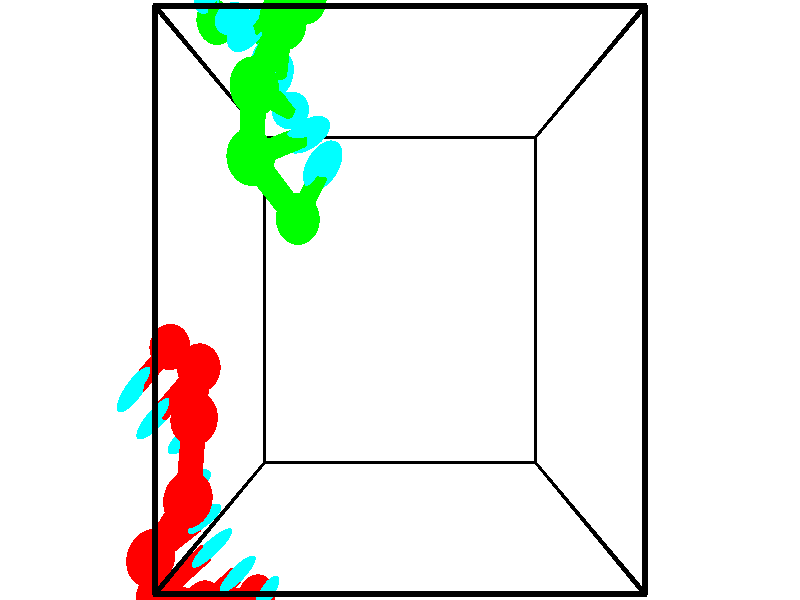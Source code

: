 // switches for output
#declare DRAW_BASES = 1; // possible values are 0, 1; only relevant for DNA ribbons
#declare DRAW_BASES_TYPE = 3; // possible values are 1, 2, 3; only relevant for DNA ribbons
#declare DRAW_FOG = 0; // set to 1 to enable fog

#include "colors.inc"

#include "transforms.inc"
background { rgb <1, 1, 1>}

#default {
   normal{
       ripples 0.25
       frequency 0.20
       turbulence 0.2
       lambda 5
   }
	finish {
		phong 0.1
		phong_size 40.
	}
}

// original window dimensions: 1024x640


// camera settings

camera {
	sky <-0, 1, 0>
	up <-0, 1, 0>
	right 1.6 * <1, 0, 0>
	location <2.5, 2.5, 11.1562>
	look_at <2.5, 2.5, 2.5>
	direction <0, 0, -8.6562>
	angle 67.0682
}


# declare cpy_camera_pos = <2.5, 2.5, 11.1562>;
# if (DRAW_FOG = 1)
fog {
	fog_type 2
	up vnormalize(cpy_camera_pos)
	color rgbt<1,1,1,0.3>
	distance 1e-5
	fog_alt 3e-3
	fog_offset 4
}
# end


// LIGHTS

# declare lum = 6;
global_settings {
	ambient_light rgb lum * <0.05, 0.05, 0.05>
	max_trace_level 15
}# declare cpy_direct_light_amount = 0.25;
light_source
{	1000 * <-1, -1, 1>,
	rgb lum * cpy_direct_light_amount
	parallel
}

light_source
{	1000 * <1, 1, -1>,
	rgb lum * cpy_direct_light_amount
	parallel
}

// strand 0

// nucleotide -1

// particle -1
sphere {
	<-0.500444, 1.988867, 3.275691> 0.250000
	pigment { color rgbt <1,0,0,0> }
	no_shadow
}
cylinder {
	<-0.632078, 1.764416, 3.579491>,  <-0.711058, 1.629745, 3.761770>, 0.100000
	pigment { color rgbt <1,0,0,0> }
	no_shadow
}
cylinder {
	<-0.632078, 1.764416, 3.579491>,  <-0.500444, 1.988867, 3.275691>, 0.100000
	pigment { color rgbt <1,0,0,0> }
	no_shadow
}

// particle -1
sphere {
	<-0.632078, 1.764416, 3.579491> 0.100000
	pigment { color rgbt <1,0,0,0> }
	no_shadow
}
sphere {
	0, 1
	scale<0.080000,0.200000,0.300000>
	matrix <0.860607, -0.509258, -0.003353,
		0.388662, 0.652527, 0.650500,
		-0.329085, -0.561128, 0.759499,
		-0.730803, 1.596077, 3.807340>
	pigment { color rgbt <0,1,1,0> }
	no_shadow
}
cylinder {
	<0.056932, 1.809690, 3.815429>,  <-0.500444, 1.988867, 3.275691>, 0.130000
	pigment { color rgbt <1,0,0,0> }
	no_shadow
}

// nucleotide -1

// particle -1
sphere {
	<0.056932, 1.809690, 3.815429> 0.250000
	pigment { color rgbt <1,0,0,0> }
	no_shadow
}
cylinder {
	<-0.226553, 1.528717, 3.841705>,  <-0.396644, 1.360133, 3.857471>, 0.100000
	pigment { color rgbt <1,0,0,0> }
	no_shadow
}
cylinder {
	<-0.226553, 1.528717, 3.841705>,  <0.056932, 1.809690, 3.815429>, 0.100000
	pigment { color rgbt <1,0,0,0> }
	no_shadow
}

// particle -1
sphere {
	<-0.226553, 1.528717, 3.841705> 0.100000
	pigment { color rgbt <1,0,0,0> }
	no_shadow
}
sphere {
	0, 1
	scale<0.080000,0.200000,0.300000>
	matrix <0.702340, -0.693677, 0.159783,
		-0.066668, 0.159378, 0.984964,
		-0.708713, -0.702432, 0.065691,
		-0.439167, 1.317987, 3.861413>
	pigment { color rgbt <0,1,1,0> }
	no_shadow
}
cylinder {
	<0.211535, 1.398100, 4.437234>,  <0.056932, 1.809690, 3.815429>, 0.130000
	pigment { color rgbt <1,0,0,0> }
	no_shadow
}

// nucleotide -1

// particle -1
sphere {
	<0.211535, 1.398100, 4.437234> 0.250000
	pigment { color rgbt <1,0,0,0> }
	no_shadow
}
cylinder {
	<0.032617, 1.225899, 4.123650>,  <-0.074733, 1.122578, 3.935499>, 0.100000
	pigment { color rgbt <1,0,0,0> }
	no_shadow
}
cylinder {
	<0.032617, 1.225899, 4.123650>,  <0.211535, 1.398100, 4.437234>, 0.100000
	pigment { color rgbt <1,0,0,0> }
	no_shadow
}

// particle -1
sphere {
	<0.032617, 1.225899, 4.123650> 0.100000
	pigment { color rgbt <1,0,0,0> }
	no_shadow
}
sphere {
	0, 1
	scale<0.080000,0.200000,0.300000>
	matrix <0.564831, -0.815592, 0.125605,
		-0.693466, -0.386623, 0.607970,
		-0.447293, -0.430503, -0.783962,
		-0.101571, 1.096748, 3.888461>
	pigment { color rgbt <0,1,1,0> }
	no_shadow
}
cylinder {
	<0.230276, 0.719287, 4.688264>,  <0.211535, 1.398100, 4.437234>, 0.130000
	pigment { color rgbt <1,0,0,0> }
	no_shadow
}

// nucleotide -1

// particle -1
sphere {
	<0.230276, 0.719287, 4.688264> 0.250000
	pigment { color rgbt <1,0,0,0> }
	no_shadow
}
cylinder {
	<0.133875, 0.711483, 4.300133>,  <0.076034, 0.706801, 4.067254>, 0.100000
	pigment { color rgbt <1,0,0,0> }
	no_shadow
}
cylinder {
	<0.133875, 0.711483, 4.300133>,  <0.230276, 0.719287, 4.688264>, 0.100000
	pigment { color rgbt <1,0,0,0> }
	no_shadow
}

// particle -1
sphere {
	<0.133875, 0.711483, 4.300133> 0.100000
	pigment { color rgbt <1,0,0,0> }
	no_shadow
}
sphere {
	0, 1
	scale<0.080000,0.200000,0.300000>
	matrix <0.340485, -0.937951, -0.065709,
		-0.908838, -0.346218, 0.232691,
		-0.241003, -0.019509, -0.970328,
		0.061574, 0.705630, 4.009034>
	pigment { color rgbt <0,1,1,0> }
	no_shadow
}
cylinder {
	<-0.233249, 0.141530, 4.526465>,  <0.230276, 0.719287, 4.688264>, 0.130000
	pigment { color rgbt <1,0,0,0> }
	no_shadow
}

// nucleotide -1

// particle -1
sphere {
	<-0.233249, 0.141530, 4.526465> 0.250000
	pigment { color rgbt <1,0,0,0> }
	no_shadow
}
cylinder {
	<-0.038059, 0.237186, 4.190681>,  <0.079054, 0.294580, 3.989211>, 0.100000
	pigment { color rgbt <1,0,0,0> }
	no_shadow
}
cylinder {
	<-0.038059, 0.237186, 4.190681>,  <-0.233249, 0.141530, 4.526465>, 0.100000
	pigment { color rgbt <1,0,0,0> }
	no_shadow
}

// particle -1
sphere {
	<-0.038059, 0.237186, 4.190681> 0.100000
	pigment { color rgbt <1,0,0,0> }
	no_shadow
}
sphere {
	0, 1
	scale<0.080000,0.200000,0.300000>
	matrix <0.346331, -0.935839, -0.065277,
		-0.801210, -0.258878, -0.539486,
		0.487973, 0.239141, -0.839460,
		0.108332, 0.308929, 3.938843>
	pigment { color rgbt <0,1,1,0> }
	no_shadow
}
cylinder {
	<-0.352429, -0.410665, 4.018967>,  <-0.233249, 0.141530, 4.526465>, 0.130000
	pigment { color rgbt <1,0,0,0> }
	no_shadow
}

// nucleotide -1

// particle -1
sphere {
	<-0.352429, -0.410665, 4.018967> 0.250000
	pigment { color rgbt <1,0,0,0> }
	no_shadow
}
cylinder {
	<-0.051004, -0.201218, 3.859985>,  <0.129851, -0.075549, 3.764597>, 0.100000
	pigment { color rgbt <1,0,0,0> }
	no_shadow
}
cylinder {
	<-0.051004, -0.201218, 3.859985>,  <-0.352429, -0.410665, 4.018967>, 0.100000
	pigment { color rgbt <1,0,0,0> }
	no_shadow
}

// particle -1
sphere {
	<-0.051004, -0.201218, 3.859985> 0.100000
	pigment { color rgbt <1,0,0,0> }
	no_shadow
}
sphere {
	0, 1
	scale<0.080000,0.200000,0.300000>
	matrix <0.568758, -0.822488, -0.005220,
		-0.329634, -0.222121, -0.917608,
		0.753562, 0.523617, -0.397453,
		0.175065, -0.044132, 3.740749>
	pigment { color rgbt <0,1,1,0> }
	no_shadow
}
cylinder {
	<-0.036378, -0.775312, 3.387192>,  <-0.352429, -0.410665, 4.018967>, 0.130000
	pigment { color rgbt <1,0,0,0> }
	no_shadow
}

// nucleotide -1

// particle -1
sphere {
	<-0.036378, -0.775312, 3.387192> 0.250000
	pigment { color rgbt <1,0,0,0> }
	no_shadow
}
cylinder {
	<0.254334, -0.533325, 3.517303>,  <0.428761, -0.388133, 3.595371>, 0.100000
	pigment { color rgbt <1,0,0,0> }
	no_shadow
}
cylinder {
	<0.254334, -0.533325, 3.517303>,  <-0.036378, -0.775312, 3.387192>, 0.100000
	pigment { color rgbt <1,0,0,0> }
	no_shadow
}

// particle -1
sphere {
	<0.254334, -0.533325, 3.517303> 0.100000
	pigment { color rgbt <1,0,0,0> }
	no_shadow
}
sphere {
	0, 1
	scale<0.080000,0.200000,0.300000>
	matrix <0.635024, -0.772295, 0.017491,
		0.261794, 0.193848, -0.945456,
		0.726780, 0.604966, 0.325280,
		0.472368, -0.351835, 3.614887>
	pigment { color rgbt <0,1,1,0> }
	no_shadow
}
cylinder {
	<0.545599, -0.876995, 2.945833>,  <-0.036378, -0.775312, 3.387192>, 0.130000
	pigment { color rgbt <1,0,0,0> }
	no_shadow
}

// nucleotide -1

// particle -1
sphere {
	<0.545599, -0.876995, 2.945833> 0.250000
	pigment { color rgbt <1,0,0,0> }
	no_shadow
}
cylinder {
	<0.700408, -0.710705, 3.275047>,  <0.793293, -0.610931, 3.472576>, 0.100000
	pigment { color rgbt <1,0,0,0> }
	no_shadow
}
cylinder {
	<0.700408, -0.710705, 3.275047>,  <0.545599, -0.876995, 2.945833>, 0.100000
	pigment { color rgbt <1,0,0,0> }
	no_shadow
}

// particle -1
sphere {
	<0.700408, -0.710705, 3.275047> 0.100000
	pigment { color rgbt <1,0,0,0> }
	no_shadow
}
sphere {
	0, 1
	scale<0.080000,0.200000,0.300000>
	matrix <0.765226, -0.642801, -0.035151,
		0.514435, 0.643412, -0.566902,
		0.387022, 0.415725, 0.823035,
		0.816514, -0.585987, 3.521958>
	pigment { color rgbt <0,1,1,0> }
	no_shadow
}
// strand 1

// nucleotide -1

// particle -1
sphere {
	<1.318087, 3.282079, 4.169004> 0.250000
	pigment { color rgbt <0,1,0,0> }
	no_shadow
}
cylinder {
	<1.513824, 3.526833, 4.417564>,  <1.631267, 3.673685, 4.566700>, 0.100000
	pigment { color rgbt <0,1,0,0> }
	no_shadow
}
cylinder {
	<1.513824, 3.526833, 4.417564>,  <1.318087, 3.282079, 4.169004>, 0.100000
	pigment { color rgbt <0,1,0,0> }
	no_shadow
}

// particle -1
sphere {
	<1.513824, 3.526833, 4.417564> 0.100000
	pigment { color rgbt <0,1,0,0> }
	no_shadow
}
sphere {
	0, 1
	scale<0.080000,0.200000,0.300000>
	matrix <-0.371650, 0.790916, -0.486136,
		-0.788935, 0.006945, 0.614438,
		0.489345, 0.611885, 0.621400,
		1.660628, 3.710398, 4.603984>
	pigment { color rgbt <0,1,1,0> }
	no_shadow
}
cylinder {
	<0.909176, 3.767196, 4.719078>,  <1.318087, 3.282079, 4.169004>, 0.130000
	pigment { color rgbt <0,1,0,0> }
	no_shadow
}

// nucleotide -1

// particle -1
sphere {
	<0.909176, 3.767196, 4.719078> 0.250000
	pigment { color rgbt <0,1,0,0> }
	no_shadow
}
cylinder {
	<1.222897, 3.925018, 4.527580>,  <1.411129, 4.019712, 4.412682>, 0.100000
	pigment { color rgbt <0,1,0,0> }
	no_shadow
}
cylinder {
	<1.222897, 3.925018, 4.527580>,  <0.909176, 3.767196, 4.719078>, 0.100000
	pigment { color rgbt <0,1,0,0> }
	no_shadow
}

// particle -1
sphere {
	<1.222897, 3.925018, 4.527580> 0.100000
	pigment { color rgbt <0,1,0,0> }
	no_shadow
}
sphere {
	0, 1
	scale<0.080000,0.200000,0.300000>
	matrix <-0.575662, 0.750529, -0.324530,
		0.231265, 0.530124, 0.815773,
		0.784302, 0.394557, -0.478743,
		1.458187, 4.043386, 4.383957>
	pigment { color rgbt <0,1,1,0> }
	no_shadow
}
cylinder {
	<0.978763, 4.358095, 4.846437>,  <0.909176, 3.767196, 4.719078>, 0.130000
	pigment { color rgbt <0,1,0,0> }
	no_shadow
}

// nucleotide -1

// particle -1
sphere {
	<0.978763, 4.358095, 4.846437> 0.250000
	pigment { color rgbt <0,1,0,0> }
	no_shadow
}
cylinder {
	<1.130110, 4.334015, 4.476959>,  <1.220918, 4.319567, 4.255272>, 0.100000
	pigment { color rgbt <0,1,0,0> }
	no_shadow
}
cylinder {
	<1.130110, 4.334015, 4.476959>,  <0.978763, 4.358095, 4.846437>, 0.100000
	pigment { color rgbt <0,1,0,0> }
	no_shadow
}

// particle -1
sphere {
	<1.130110, 4.334015, 4.476959> 0.100000
	pigment { color rgbt <0,1,0,0> }
	no_shadow
}
sphere {
	0, 1
	scale<0.080000,0.200000,0.300000>
	matrix <-0.606959, 0.737281, -0.296676,
		0.698884, 0.672898, 0.242423,
		0.378367, -0.060201, -0.923696,
		1.243620, 4.315955, 4.199851>
	pigment { color rgbt <0,1,1,0> }
	no_shadow
}
cylinder {
	<1.238817, 5.010203, 4.641586>,  <0.978763, 4.358095, 4.846437>, 0.130000
	pigment { color rgbt <0,1,0,0> }
	no_shadow
}

// nucleotide -1

// particle -1
sphere {
	<1.238817, 5.010203, 4.641586> 0.250000
	pigment { color rgbt <0,1,0,0> }
	no_shadow
}
cylinder {
	<1.140057, 4.829704, 4.298561>,  <1.080800, 4.721405, 4.092746>, 0.100000
	pigment { color rgbt <0,1,0,0> }
	no_shadow
}
cylinder {
	<1.140057, 4.829704, 4.298561>,  <1.238817, 5.010203, 4.641586>, 0.100000
	pigment { color rgbt <0,1,0,0> }
	no_shadow
}

// particle -1
sphere {
	<1.140057, 4.829704, 4.298561> 0.100000
	pigment { color rgbt <0,1,0,0> }
	no_shadow
}
sphere {
	0, 1
	scale<0.080000,0.200000,0.300000>
	matrix <-0.540765, 0.798513, -0.264483,
		0.804124, 0.398440, -0.441170,
		-0.246899, -0.451246, -0.857565,
		1.065986, 4.694330, 4.041292>
	pigment { color rgbt <0,1,1,0> }
	no_shadow
}
cylinder {
	<1.380033, 5.486538, 4.018495>,  <1.238817, 5.010203, 4.641586>, 0.130000
	pigment { color rgbt <0,1,0,0> }
	no_shadow
}

// nucleotide -1

// particle -1
sphere {
	<1.380033, 5.486538, 4.018495> 0.250000
	pigment { color rgbt <0,1,0,0> }
	no_shadow
}
cylinder {
	<1.103760, 5.224022, 3.897011>,  <0.937996, 5.066512, 3.824120>, 0.100000
	pigment { color rgbt <0,1,0,0> }
	no_shadow
}
cylinder {
	<1.103760, 5.224022, 3.897011>,  <1.380033, 5.486538, 4.018495>, 0.100000
	pigment { color rgbt <0,1,0,0> }
	no_shadow
}

// particle -1
sphere {
	<1.103760, 5.224022, 3.897011> 0.100000
	pigment { color rgbt <0,1,0,0> }
	no_shadow
}
sphere {
	0, 1
	scale<0.080000,0.200000,0.300000>
	matrix <-0.619074, 0.753670, -0.220749,
		0.373773, 0.035552, -0.926839,
		-0.690682, -0.656291, -0.303711,
		0.896555, 5.027134, 3.805897>
	pigment { color rgbt <0,1,1,0> }
	no_shadow
}
cylinder {
	<1.079670, 5.754899, 3.376286>,  <1.380033, 5.486538, 4.018495>, 0.130000
	pigment { color rgbt <0,1,0,0> }
	no_shadow
}

// nucleotide -1

// particle -1
sphere {
	<1.079670, 5.754899, 3.376286> 0.250000
	pigment { color rgbt <0,1,0,0> }
	no_shadow
}
cylinder {
	<0.797338, 5.502129, 3.504333>,  <0.627939, 5.350467, 3.581162>, 0.100000
	pigment { color rgbt <0,1,0,0> }
	no_shadow
}
cylinder {
	<0.797338, 5.502129, 3.504333>,  <1.079670, 5.754899, 3.376286>, 0.100000
	pigment { color rgbt <0,1,0,0> }
	no_shadow
}

// particle -1
sphere {
	<0.797338, 5.502129, 3.504333> 0.100000
	pigment { color rgbt <0,1,0,0> }
	no_shadow
}
sphere {
	0, 1
	scale<0.080000,0.200000,0.300000>
	matrix <-0.706919, 0.599329, -0.375592,
		0.045490, -0.491402, -0.869744,
		-0.705830, -0.631924, 0.320118,
		0.585590, 5.312551, 3.600369>
	pigment { color rgbt <0,1,1,0> }
	no_shadow
}
cylinder {
	<0.659904, 5.666637, 2.785032>,  <1.079670, 5.754899, 3.376286>, 0.130000
	pigment { color rgbt <0,1,0,0> }
	no_shadow
}

// nucleotide -1

// particle -1
sphere {
	<0.659904, 5.666637, 2.785032> 0.250000
	pigment { color rgbt <0,1,0,0> }
	no_shadow
}
cylinder {
	<0.484150, 5.577194, 3.133041>,  <0.378698, 5.523528, 3.341847>, 0.100000
	pigment { color rgbt <0,1,0,0> }
	no_shadow
}
cylinder {
	<0.484150, 5.577194, 3.133041>,  <0.659904, 5.666637, 2.785032>, 0.100000
	pigment { color rgbt <0,1,0,0> }
	no_shadow
}

// particle -1
sphere {
	<0.484150, 5.577194, 3.133041> 0.100000
	pigment { color rgbt <0,1,0,0> }
	no_shadow
}
sphere {
	0, 1
	scale<0.080000,0.200000,0.300000>
	matrix <-0.688379, 0.706058, -0.166182,
		-0.577128, -0.671923, -0.464158,
		-0.439384, -0.223608, 0.870023,
		0.352335, 5.510112, 3.394048>
	pigment { color rgbt <0,1,1,0> }
	no_shadow
}
cylinder {
	<-0.073763, 5.725363, 2.743639>,  <0.659904, 5.666637, 2.785032>, 0.130000
	pigment { color rgbt <0,1,0,0> }
	no_shadow
}

// nucleotide -1

// particle -1
sphere {
	<-0.073763, 5.725363, 2.743639> 0.250000
	pigment { color rgbt <0,1,0,0> }
	no_shadow
}
cylinder {
	<-0.006702, 5.728760, 3.137962>,  <0.033534, 5.730798, 3.374557>, 0.100000
	pigment { color rgbt <0,1,0,0> }
	no_shadow
}
cylinder {
	<-0.006702, 5.728760, 3.137962>,  <-0.073763, 5.725363, 2.743639>, 0.100000
	pigment { color rgbt <0,1,0,0> }
	no_shadow
}

// particle -1
sphere {
	<-0.006702, 5.728760, 3.137962> 0.100000
	pigment { color rgbt <0,1,0,0> }
	no_shadow
}
sphere {
	0, 1
	scale<0.080000,0.200000,0.300000>
	matrix <-0.637440, 0.763741, 0.101828,
		-0.752039, -0.645467, 0.133456,
		0.167652, 0.008492, 0.985810,
		0.043593, 5.731307, 3.433705>
	pigment { color rgbt <0,1,1,0> }
	no_shadow
}
// box output
cylinder {
	<0.000000, 0.000000, 0.000000>,  <5.000000, 0.000000, 0.000000>, 0.025000
	pigment { color rgbt <0,0,0,0> }
	no_shadow
}
cylinder {
	<0.000000, 0.000000, 0.000000>,  <0.000000, 5.000000, 0.000000>, 0.025000
	pigment { color rgbt <0,0,0,0> }
	no_shadow
}
cylinder {
	<0.000000, 0.000000, 0.000000>,  <0.000000, 0.000000, 5.000000>, 0.025000
	pigment { color rgbt <0,0,0,0> }
	no_shadow
}
cylinder {
	<5.000000, 5.000000, 5.000000>,  <0.000000, 5.000000, 5.000000>, 0.025000
	pigment { color rgbt <0,0,0,0> }
	no_shadow
}
cylinder {
	<5.000000, 5.000000, 5.000000>,  <5.000000, 0.000000, 5.000000>, 0.025000
	pigment { color rgbt <0,0,0,0> }
	no_shadow
}
cylinder {
	<5.000000, 5.000000, 5.000000>,  <5.000000, 5.000000, 0.000000>, 0.025000
	pigment { color rgbt <0,0,0,0> }
	no_shadow
}
cylinder {
	<0.000000, 0.000000, 5.000000>,  <0.000000, 5.000000, 5.000000>, 0.025000
	pigment { color rgbt <0,0,0,0> }
	no_shadow
}
cylinder {
	<0.000000, 0.000000, 5.000000>,  <5.000000, 0.000000, 5.000000>, 0.025000
	pigment { color rgbt <0,0,0,0> }
	no_shadow
}
cylinder {
	<5.000000, 5.000000, 0.000000>,  <0.000000, 5.000000, 0.000000>, 0.025000
	pigment { color rgbt <0,0,0,0> }
	no_shadow
}
cylinder {
	<5.000000, 5.000000, 0.000000>,  <5.000000, 0.000000, 0.000000>, 0.025000
	pigment { color rgbt <0,0,0,0> }
	no_shadow
}
cylinder {
	<5.000000, 0.000000, 5.000000>,  <5.000000, 0.000000, 0.000000>, 0.025000
	pigment { color rgbt <0,0,0,0> }
	no_shadow
}
cylinder {
	<0.000000, 5.000000, 0.000000>,  <0.000000, 5.000000, 5.000000>, 0.025000
	pigment { color rgbt <0,0,0,0> }
	no_shadow
}
// end of box output
